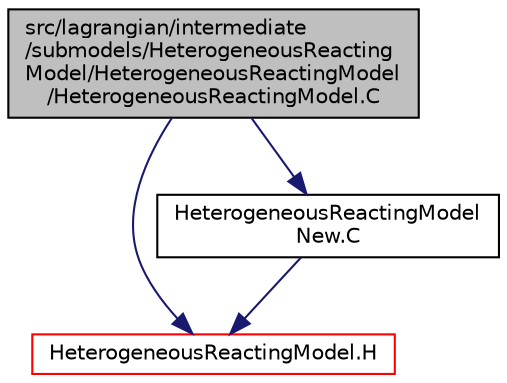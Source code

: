 digraph "src/lagrangian/intermediate/submodels/HeterogeneousReactingModel/HeterogeneousReactingModel/HeterogeneousReactingModel.C"
{
  bgcolor="transparent";
  edge [fontname="Helvetica",fontsize="10",labelfontname="Helvetica",labelfontsize="10"];
  node [fontname="Helvetica",fontsize="10",shape=record];
  Node1 [label="src/lagrangian/intermediate\l/submodels/HeterogeneousReacting\lModel/HeterogeneousReactingModel\l/HeterogeneousReactingModel.C",height=0.2,width=0.4,color="black", fillcolor="grey75", style="filled" fontcolor="black"];
  Node1 -> Node2 [color="midnightblue",fontsize="10",style="solid",fontname="Helvetica"];
  Node2 [label="HeterogeneousReactingModel.H",height=0.2,width=0.4,color="red",URL="$HeterogeneousReactingModel_8H.html"];
  Node1 -> Node3 [color="midnightblue",fontsize="10",style="solid",fontname="Helvetica"];
  Node3 [label="HeterogeneousReactingModel\lNew.C",height=0.2,width=0.4,color="black",URL="$HeterogeneousReactingModelNew_8C.html"];
  Node3 -> Node2 [color="midnightblue",fontsize="10",style="solid",fontname="Helvetica"];
}
